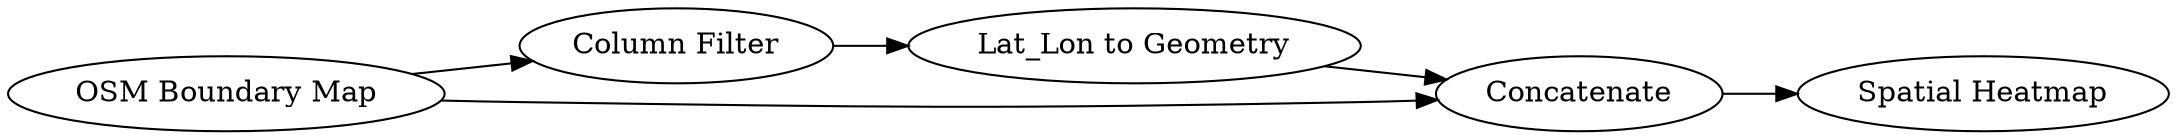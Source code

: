 digraph {
	3 [label="OSM Boundary Map"]
	4 [label="Lat_Lon to Geometry"]
	5 [label="Column Filter"]
	6 [label="Spatial Heatmap"]
	8 [label=Concatenate]
	3 -> 5
	3 -> 8
	4 -> 8
	5 -> 4
	8 -> 6
	rankdir=LR
}

